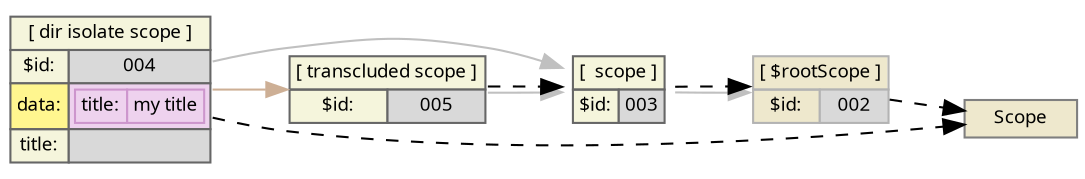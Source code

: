 digraph {
rankdir=LR
nodesep=0.05
node [fontname="sans", fontsize=9, margin="0.02, 0.05", height="0.2" ]
/* scopes */
node [shape=plaintext]
rootScope [label=<<table bgcolor="cornsilk2" color="gray70" border="0" cellborder="1" cellpadding="2" cellspacing="0">
<tr><td colspan="2" port="proto">[ $rootScope ]</td></tr>
<tr><td>$id:</td><td bgcolor="gray85">002</td></tr>
</table>>]

scope003 [label=<<table bgcolor="beige" color="gray40" border="0" cellborder="1" cellpadding="2" cellspacing="0">
<tr><td colspan="2" port="proto">[  scope ]</td></tr>
<tr><td>$id:</td><td bgcolor="gray85">003</td></tr>
</table>>]

scope004 [label=<<table bgcolor="beige" color="gray40" border="0" cellborder="1" cellpadding="2" cellspacing="0">
<tr><td colspan="2" port="proto">[ dir isolate scope ]</td></tr>
<tr><td>$id:</td><td bgcolor="gray85">004</td></tr>
<tr><td bgcolor="khaki1">data:</td><td bgcolor="thistle2"><table border="0" cellpadding="2" cellspacing="0" cellborder="1" bgcolor="thistle2" color="plum3"><tr><td>title:</td><td>my title</td></tr></table></td></tr>
<tr><td>title:</td><td bgcolor="gray85"></td></tr>
</table>>]

scope005 [label=<<table bgcolor="beige" color="gray40" border="0" cellborder="1" cellpadding="2" cellspacing="0">
<tr><td colspan="2" port="proto">[ transcluded scope ]</td></tr>
<tr><td>$id:</td><td bgcolor="gray85">005</td></tr>
</table>>]

Scope [fillcolor=cornsilk2, color= gray50,shape=box, style=filled, label="Scope"]
scope004 -> scope005 [color=peachpuff3, style=solid]
rootScope -> Scope [style=dashed]
scope003 -> rootScope [color=gray]
scope003 -> rootScope [style=dashed]
scope004 -> scope003 [color=gray]
scope004 -> Scope [style=dashed]
scope005 -> scope003 [color=gray]
scope005 -> scope003 [style=dashed]
}
